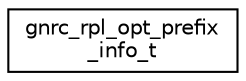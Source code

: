 digraph "Graphical Class Hierarchy"
{
 // LATEX_PDF_SIZE
  edge [fontname="Helvetica",fontsize="10",labelfontname="Helvetica",labelfontsize="10"];
  node [fontname="Helvetica",fontsize="10",shape=record];
  rankdir="LR";
  Node0 [label="gnrc_rpl_opt_prefix\l_info_t",height=0.2,width=0.4,color="black", fillcolor="white", style="filled",URL="$structgnrc__rpl__opt__prefix__info__t.html",tooltip="Prefix Information Option."];
}
